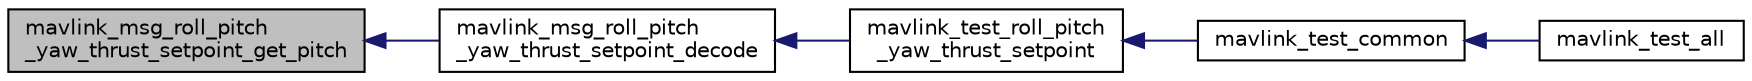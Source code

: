 digraph "mavlink_msg_roll_pitch_yaw_thrust_setpoint_get_pitch"
{
 // INTERACTIVE_SVG=YES
  edge [fontname="Helvetica",fontsize="10",labelfontname="Helvetica",labelfontsize="10"];
  node [fontname="Helvetica",fontsize="10",shape=record];
  rankdir="LR";
  Node1 [label="mavlink_msg_roll_pitch\l_yaw_thrust_setpoint_get_pitch",height=0.2,width=0.4,color="black", fillcolor="grey75", style="filled" fontcolor="black"];
  Node1 -> Node2 [dir="back",color="midnightblue",fontsize="10",style="solid",fontname="Helvetica"];
  Node2 [label="mavlink_msg_roll_pitch\l_yaw_thrust_setpoint_decode",height=0.2,width=0.4,color="black", fillcolor="white", style="filled",URL="$mavlink__msg__roll__pitch__yaw__thrust__setpoint_8h.html#a68b7458d2ed21b3ad6d6291201767405",tooltip="Decode a roll_pitch_yaw_thrust_setpoint message into a struct. "];
  Node2 -> Node3 [dir="back",color="midnightblue",fontsize="10",style="solid",fontname="Helvetica"];
  Node3 [label="mavlink_test_roll_pitch\l_yaw_thrust_setpoint",height=0.2,width=0.4,color="black", fillcolor="white", style="filled",URL="$v0_89_2common_2testsuite_8h.html#a0f54660704d47e05015932f13eb4f9eb"];
  Node3 -> Node4 [dir="back",color="midnightblue",fontsize="10",style="solid",fontname="Helvetica"];
  Node4 [label="mavlink_test_common",height=0.2,width=0.4,color="black", fillcolor="white", style="filled",URL="$v0_89_2common_2testsuite_8h.html#af349432601ac003d2c80a69c100c70a4"];
  Node4 -> Node5 [dir="back",color="midnightblue",fontsize="10",style="solid",fontname="Helvetica"];
  Node5 [label="mavlink_test_all",height=0.2,width=0.4,color="black", fillcolor="white", style="filled",URL="$v0_89_2common_2testsuite_8h.html#a4cc77b6c343679298da5d3c2b4e48759"];
}
